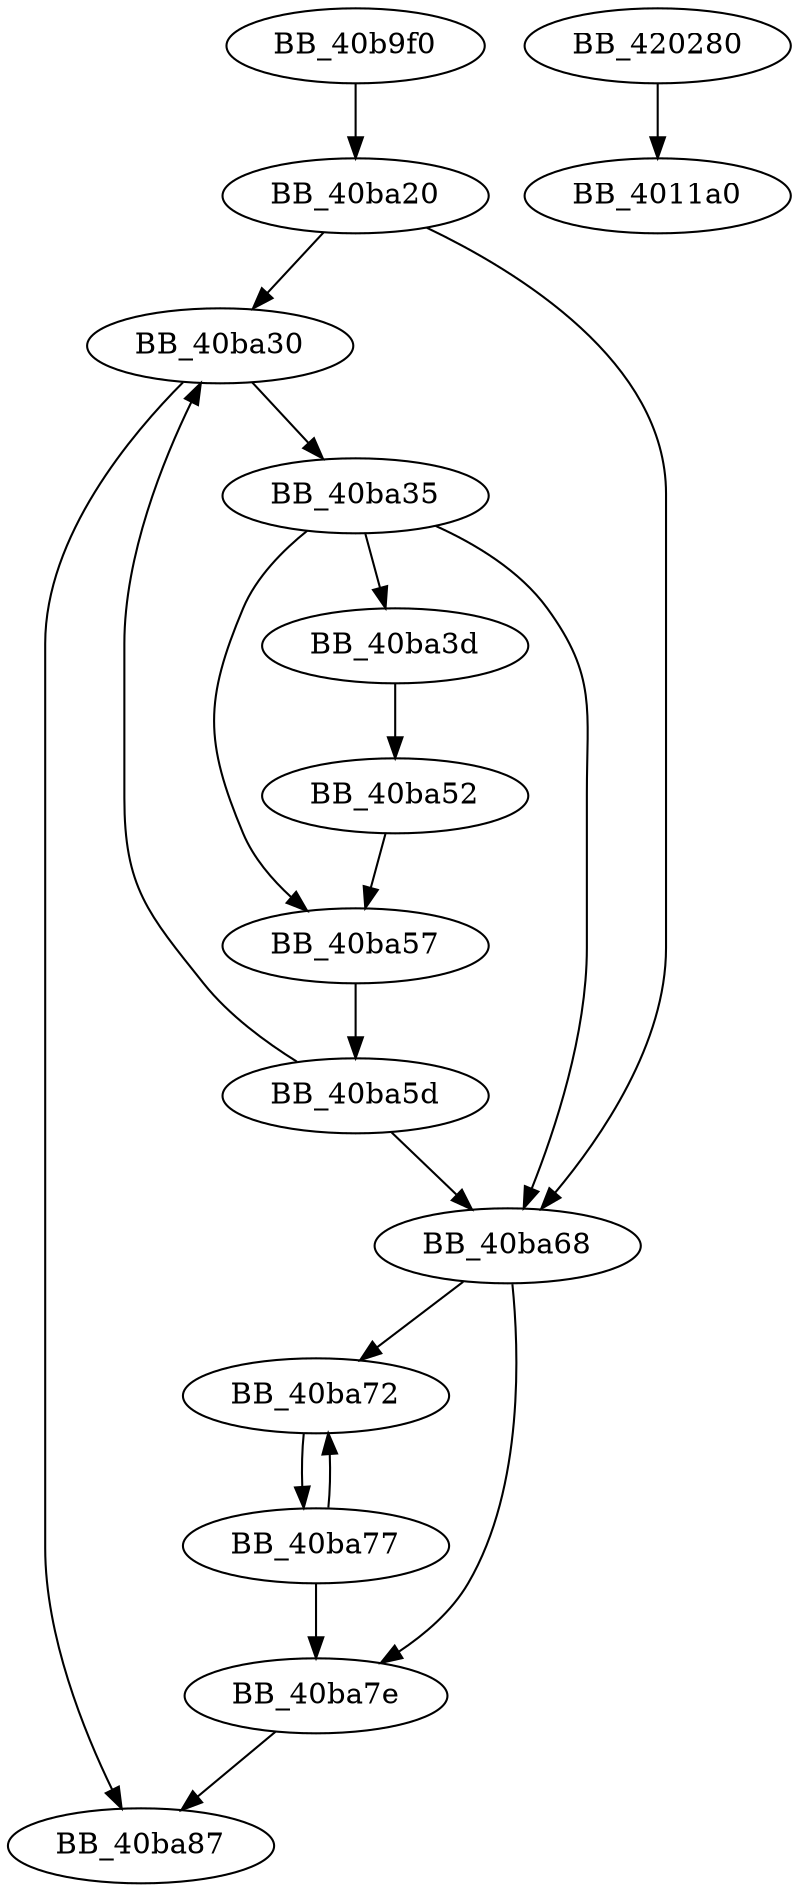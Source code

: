 DiGraph sub_40B9F0{
BB_40b9f0->BB_40ba20
BB_40ba20->BB_40ba30
BB_40ba20->BB_40ba68
BB_40ba30->BB_40ba35
BB_40ba30->BB_40ba87
BB_40ba35->BB_40ba3d
BB_40ba35->BB_40ba57
BB_40ba35->BB_40ba68
BB_40ba3d->BB_40ba52
BB_40ba52->BB_40ba57
BB_40ba57->BB_40ba5d
BB_40ba5d->BB_40ba30
BB_40ba5d->BB_40ba68
BB_40ba68->BB_40ba72
BB_40ba68->BB_40ba7e
BB_40ba72->BB_40ba77
BB_40ba77->BB_40ba72
BB_40ba77->BB_40ba7e
BB_40ba7e->BB_40ba87
BB_420280->BB_4011a0
}
